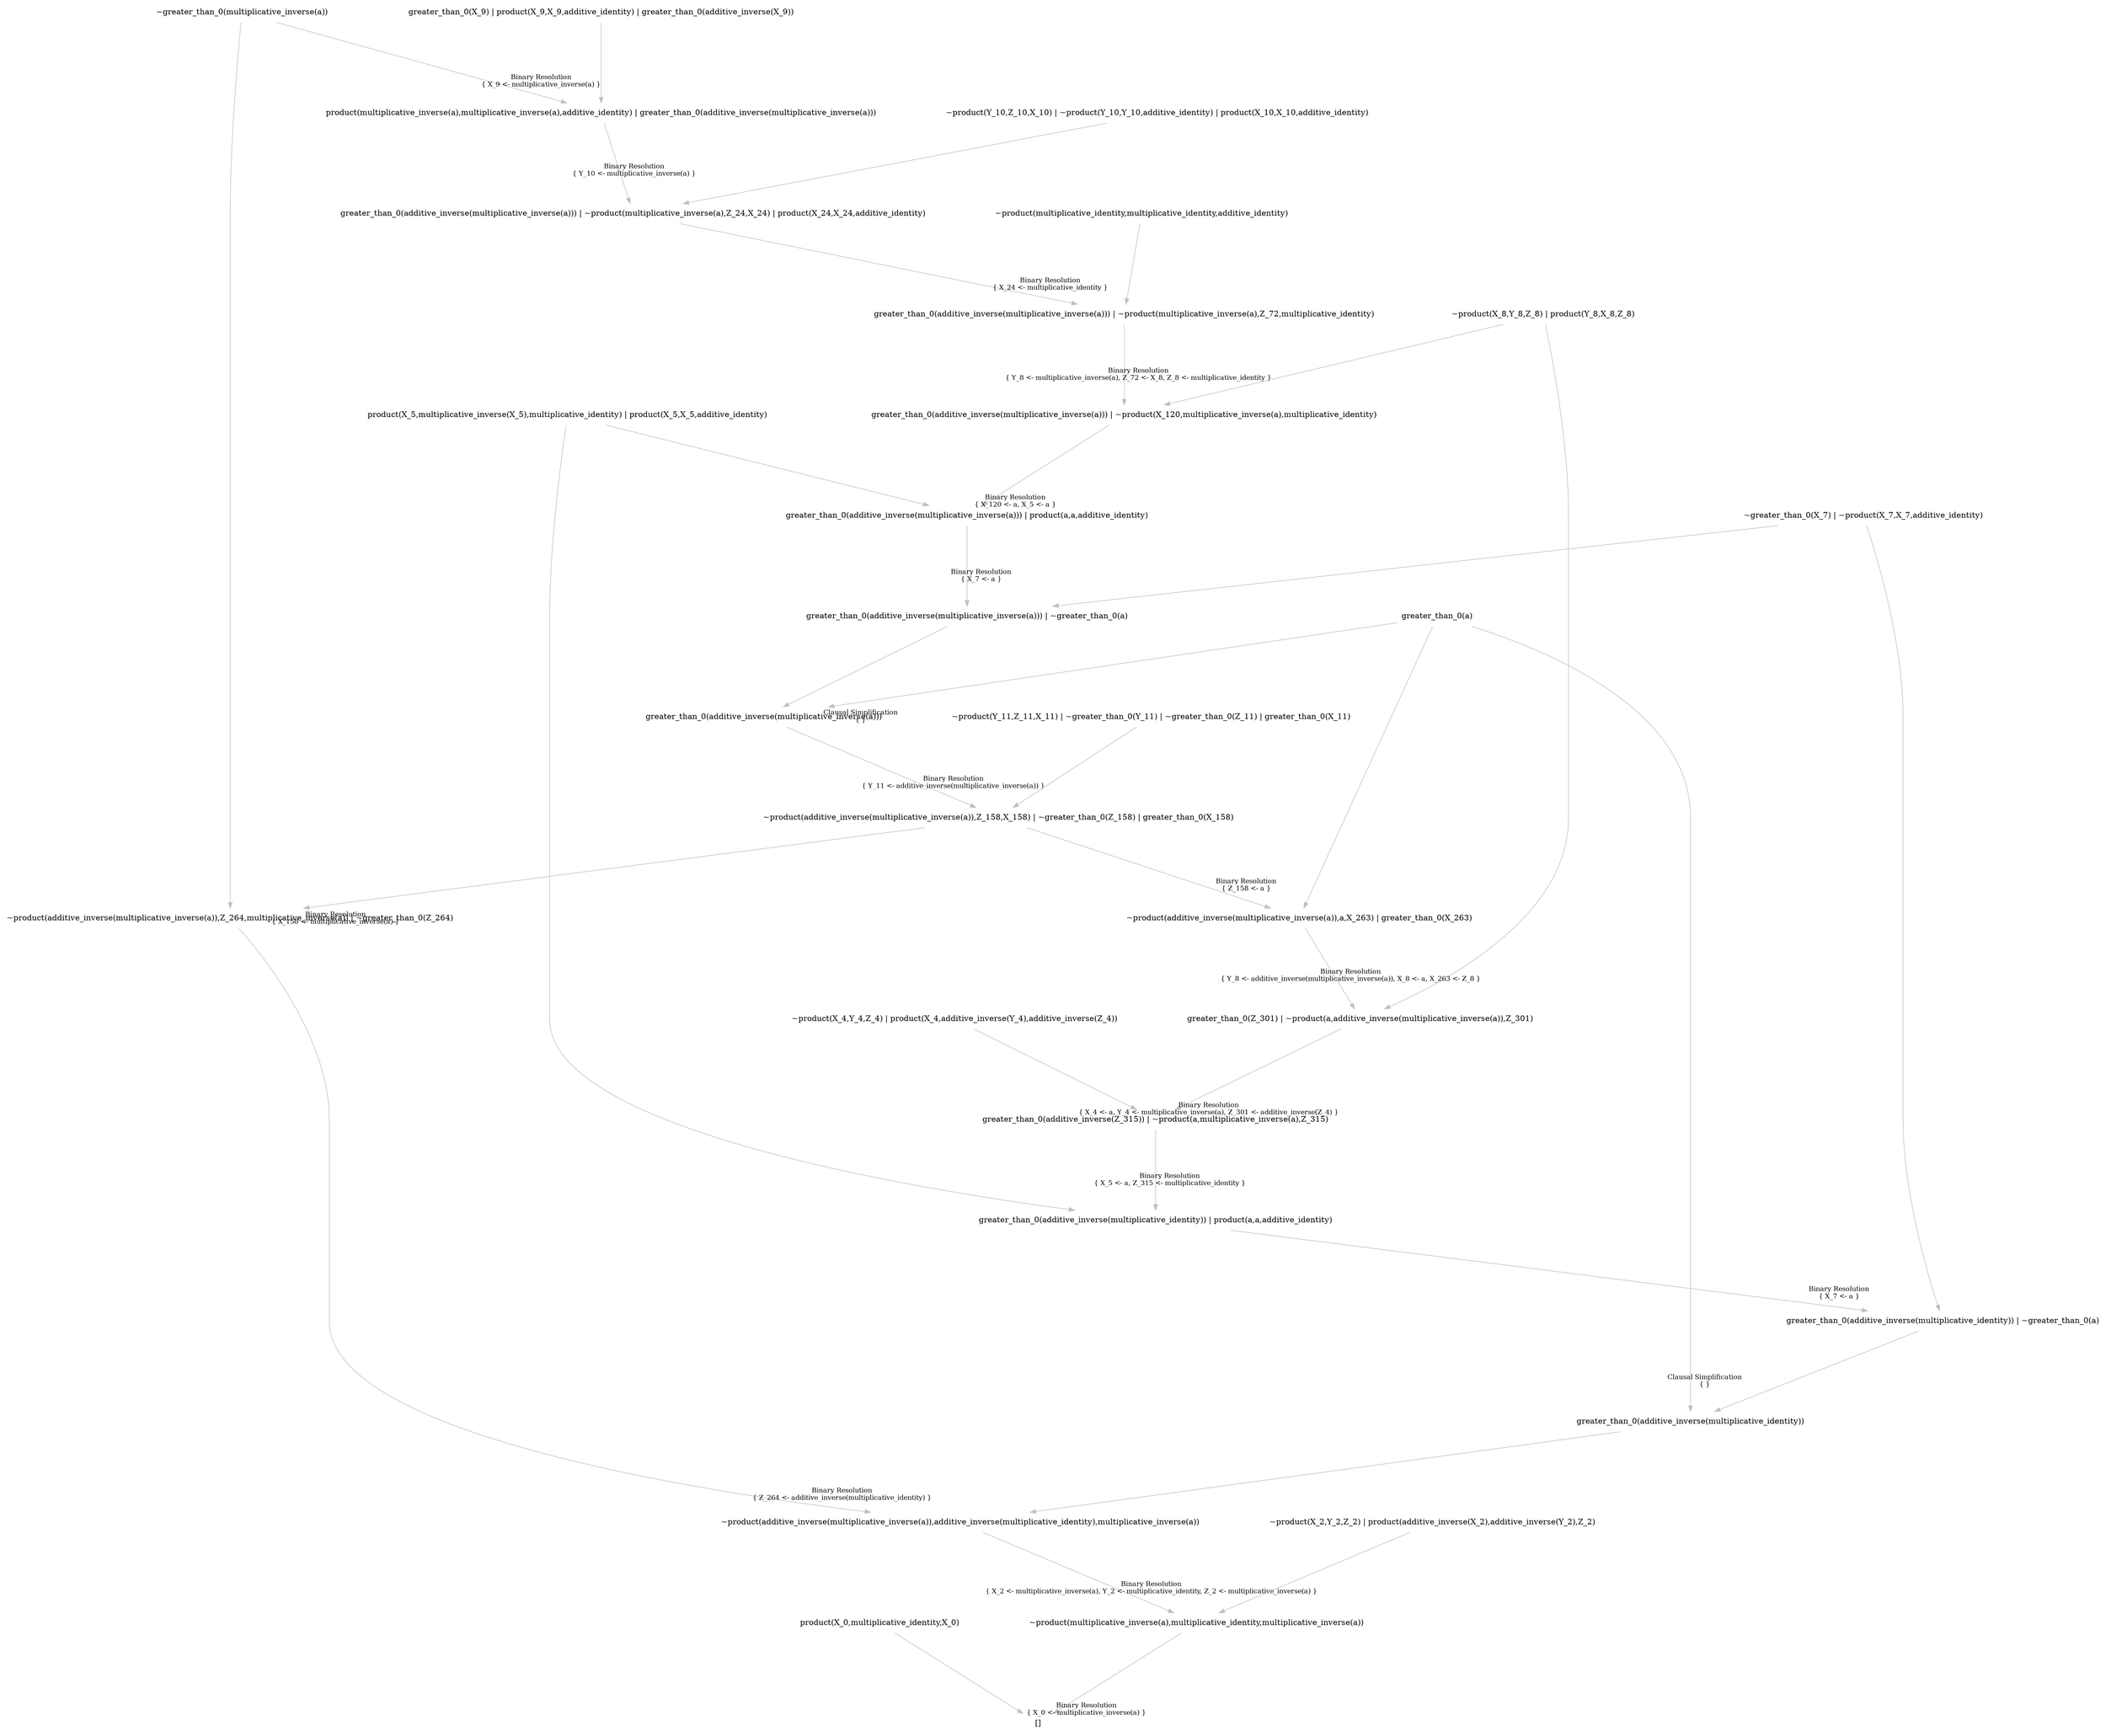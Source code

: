 digraph {
	nodesep="1.5"; ranksep=2;
	node [shape=plaintext];
	edge [color=gray];
	"~product(multiplicative_inverse(a),multiplicative_identity,multiplicative_inverse(a))" -> "[]" [labelfontcolor=black,labelfontsize="12",headlabel="Binary Resolution\n{ X_0 <- multiplicative_inverse(a) }",labeldistance="6"];
	"~product(additive_inverse(multiplicative_inverse(a)),additive_inverse(multiplicative_identity),multiplicative_inverse(a))" -> "~product(multiplicative_inverse(a),multiplicative_identity,multiplicative_inverse(a))" [labelfontcolor=black,labelfontsize="12",headlabel="Binary Resolution\n{ X_2 <- multiplicative_inverse(a), Y_2 <- multiplicative_identity, Z_2 <- multiplicative_inverse(a) }",labeldistance="6"];
	"~product(additive_inverse(multiplicative_inverse(a)),Z_264,multiplicative_inverse(a)) | ~greater_than_0(Z_264)" -> "~product(additive_inverse(multiplicative_inverse(a)),additive_inverse(multiplicative_identity),multiplicative_inverse(a))" [labelfontcolor=black,labelfontsize="12",headlabel="Binary Resolution\n{ Z_264 <- additive_inverse(multiplicative_identity) }",labeldistance="6"];
	"~product(additive_inverse(multiplicative_inverse(a)),Z_158,X_158) | ~greater_than_0(Z_158) | greater_than_0(X_158)" -> "~product(additive_inverse(multiplicative_inverse(a)),Z_264,multiplicative_inverse(a)) | ~greater_than_0(Z_264)" [labelfontcolor=black,labelfontsize="12",headlabel="Binary Resolution\n{ X_158 <- multiplicative_inverse(a) }",labeldistance="6"];
	"greater_than_0(additive_inverse(multiplicative_inverse(a)))" -> "~product(additive_inverse(multiplicative_inverse(a)),Z_158,X_158) | ~greater_than_0(Z_158) | greater_than_0(X_158)" [labelfontcolor=black,labelfontsize="12",headlabel="Binary Resolution\n{ Y_11 <- additive_inverse(multiplicative_inverse(a)) }",labeldistance="6"];
	"greater_than_0(a)" -> "greater_than_0(additive_inverse(multiplicative_inverse(a)))" [labelfontcolor=black,labelfontsize="12",headlabel="Clausal Simplification\n{ }",labeldistance="6"];
	"greater_than_0(additive_inverse(multiplicative_inverse(a))) | ~greater_than_0(a)" -> "greater_than_0(additive_inverse(multiplicative_inverse(a)))" ;
	"greater_than_0(additive_inverse(multiplicative_inverse(a))) | product(a,a,additive_identity)" -> "greater_than_0(additive_inverse(multiplicative_inverse(a))) | ~greater_than_0(a)" [labelfontcolor=black,labelfontsize="12",headlabel="Binary Resolution\n{ X_7 <- a }",labeldistance="6"];
	"greater_than_0(additive_inverse(multiplicative_inverse(a))) | ~product(X_120,multiplicative_inverse(a),multiplicative_identity)" -> "greater_than_0(additive_inverse(multiplicative_inverse(a))) | product(a,a,additive_identity)" [labelfontcolor=black,labelfontsize="12",headlabel="Binary Resolution\n{ X_120 <- a, X_5 <- a }",labeldistance="6"];
	"greater_than_0(additive_inverse(multiplicative_inverse(a))) | ~product(multiplicative_inverse(a),Z_72,multiplicative_identity)" -> "greater_than_0(additive_inverse(multiplicative_inverse(a))) | ~product(X_120,multiplicative_inverse(a),multiplicative_identity)" [labelfontcolor=black,labelfontsize="12",headlabel="Binary Resolution\n{ Y_8 <- multiplicative_inverse(a), Z_72 <- X_8, Z_8 <- multiplicative_identity }",labeldistance="6"];
	"greater_than_0(additive_inverse(multiplicative_inverse(a))) | ~product(multiplicative_inverse(a),Z_24,X_24) | product(X_24,X_24,additive_identity)" -> "greater_than_0(additive_inverse(multiplicative_inverse(a))) | ~product(multiplicative_inverse(a),Z_72,multiplicative_identity)" [labelfontcolor=black,labelfontsize="12",headlabel="Binary Resolution\n{ X_24 <- multiplicative_identity }",labeldistance="6"];
	"product(multiplicative_inverse(a),multiplicative_inverse(a),additive_identity) | greater_than_0(additive_inverse(multiplicative_inverse(a)))" -> "greater_than_0(additive_inverse(multiplicative_inverse(a))) | ~product(multiplicative_inverse(a),Z_24,X_24) | product(X_24,X_24,additive_identity)" [labelfontcolor=black,labelfontsize="12",headlabel="Binary Resolution\n{ Y_10 <- multiplicative_inverse(a) }",labeldistance="6"];
	"~greater_than_0(multiplicative_inverse(a))" -> "product(multiplicative_inverse(a),multiplicative_inverse(a),additive_identity) | greater_than_0(additive_inverse(multiplicative_inverse(a)))" [labelfontcolor=black,labelfontsize="12",headlabel="Binary Resolution\n{ X_9 <- multiplicative_inverse(a) }",labeldistance="6"];
	"greater_than_0(X_9) | product(X_9,X_9,additive_identity) | greater_than_0(additive_inverse(X_9))" -> "product(multiplicative_inverse(a),multiplicative_inverse(a),additive_identity) | greater_than_0(additive_inverse(multiplicative_inverse(a)))" ;
	"~product(Y_10,Z_10,X_10) | ~product(Y_10,Y_10,additive_identity) | product(X_10,X_10,additive_identity)" -> "greater_than_0(additive_inverse(multiplicative_inverse(a))) | ~product(multiplicative_inverse(a),Z_24,X_24) | product(X_24,X_24,additive_identity)" ;
	"~product(multiplicative_identity,multiplicative_identity,additive_identity)" -> "greater_than_0(additive_inverse(multiplicative_inverse(a))) | ~product(multiplicative_inverse(a),Z_72,multiplicative_identity)" ;
	"~product(X_8,Y_8,Z_8) | product(Y_8,X_8,Z_8)" -> "greater_than_0(additive_inverse(multiplicative_inverse(a))) | ~product(X_120,multiplicative_inverse(a),multiplicative_identity)" ;
	"product(X_5,multiplicative_inverse(X_5),multiplicative_identity) | product(X_5,X_5,additive_identity)" -> "greater_than_0(additive_inverse(multiplicative_inverse(a))) | product(a,a,additive_identity)" ;
	"~greater_than_0(X_7) | ~product(X_7,X_7,additive_identity)" -> "greater_than_0(additive_inverse(multiplicative_inverse(a))) | ~greater_than_0(a)" ;
	"~product(Y_11,Z_11,X_11) | ~greater_than_0(Y_11) | ~greater_than_0(Z_11) | greater_than_0(X_11)" -> "~product(additive_inverse(multiplicative_inverse(a)),Z_158,X_158) | ~greater_than_0(Z_158) | greater_than_0(X_158)" ;
	"~greater_than_0(multiplicative_inverse(a))" -> "~product(additive_inverse(multiplicative_inverse(a)),Z_264,multiplicative_inverse(a)) | ~greater_than_0(Z_264)" ;
	"greater_than_0(additive_inverse(multiplicative_identity))" -> "~product(additive_inverse(multiplicative_inverse(a)),additive_inverse(multiplicative_identity),multiplicative_inverse(a))" ;
	"greater_than_0(a)" -> "greater_than_0(additive_inverse(multiplicative_identity))" [labelfontcolor=black,labelfontsize="12",headlabel="Clausal Simplification\n{ }",labeldistance="6"];
	"greater_than_0(additive_inverse(multiplicative_identity)) | ~greater_than_0(a)" -> "greater_than_0(additive_inverse(multiplicative_identity))" ;
	"greater_than_0(additive_inverse(multiplicative_identity)) | product(a,a,additive_identity)" -> "greater_than_0(additive_inverse(multiplicative_identity)) | ~greater_than_0(a)" [labelfontcolor=black,labelfontsize="12",headlabel="Binary Resolution\n{ X_7 <- a }",labeldistance="6"];
	"greater_than_0(additive_inverse(Z_315)) | ~product(a,multiplicative_inverse(a),Z_315)" -> "greater_than_0(additive_inverse(multiplicative_identity)) | product(a,a,additive_identity)" [labelfontcolor=black,labelfontsize="12",headlabel="Binary Resolution\n{ X_5 <- a, Z_315 <- multiplicative_identity }",labeldistance="6"];
	"greater_than_0(Z_301) | ~product(a,additive_inverse(multiplicative_inverse(a)),Z_301)" -> "greater_than_0(additive_inverse(Z_315)) | ~product(a,multiplicative_inverse(a),Z_315)" [labelfontcolor=black,labelfontsize="12",headlabel="Binary Resolution\n{ X_4 <- a, Y_4 <- multiplicative_inverse(a), Z_301 <- additive_inverse(Z_4) }",labeldistance="6"];
	"~product(additive_inverse(multiplicative_inverse(a)),a,X_263) | greater_than_0(X_263)" -> "greater_than_0(Z_301) | ~product(a,additive_inverse(multiplicative_inverse(a)),Z_301)" [labelfontcolor=black,labelfontsize="12",headlabel="Binary Resolution\n{ Y_8 <- additive_inverse(multiplicative_inverse(a)), X_8 <- a, X_263 <- Z_8 }",labeldistance="6"];
	"~product(additive_inverse(multiplicative_inverse(a)),Z_158,X_158) | ~greater_than_0(Z_158) | greater_than_0(X_158)" -> "~product(additive_inverse(multiplicative_inverse(a)),a,X_263) | greater_than_0(X_263)" [labelfontcolor=black,labelfontsize="12",headlabel="Binary Resolution\n{ Z_158 <- a }",labeldistance="6"];
	"greater_than_0(a)" -> "~product(additive_inverse(multiplicative_inverse(a)),a,X_263) | greater_than_0(X_263)" ;
	"~product(X_8,Y_8,Z_8) | product(Y_8,X_8,Z_8)" -> "greater_than_0(Z_301) | ~product(a,additive_inverse(multiplicative_inverse(a)),Z_301)" ;
	"~product(X_4,Y_4,Z_4) | product(X_4,additive_inverse(Y_4),additive_inverse(Z_4))" -> "greater_than_0(additive_inverse(Z_315)) | ~product(a,multiplicative_inverse(a),Z_315)" ;
	"product(X_5,multiplicative_inverse(X_5),multiplicative_identity) | product(X_5,X_5,additive_identity)" -> "greater_than_0(additive_inverse(multiplicative_identity)) | product(a,a,additive_identity)" ;
	"~greater_than_0(X_7) | ~product(X_7,X_7,additive_identity)" -> "greater_than_0(additive_inverse(multiplicative_identity)) | ~greater_than_0(a)" ;
	"~product(X_2,Y_2,Z_2) | product(additive_inverse(X_2),additive_inverse(Y_2),Z_2)" -> "~product(multiplicative_inverse(a),multiplicative_identity,multiplicative_inverse(a))" ;
	"product(X_0,multiplicative_identity,X_0)" -> "[]" ;
}

